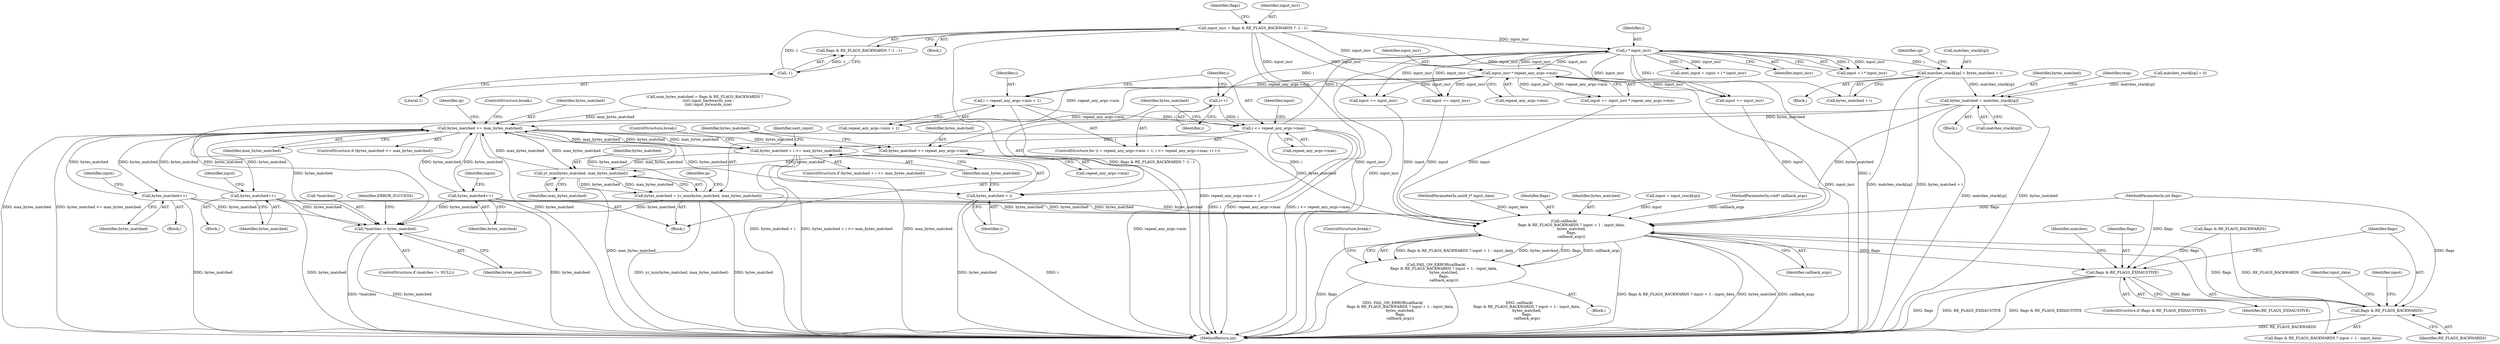 digraph "0_yara_992480c30f75943e9cd6245bb2015c7737f9b661@integer" {
"1000413" [label="(Call,matches_stack[sp] = bytes_matched + i)"];
"1000374" [label="(Call,i * input_incr)"];
"1000355" [label="(Call,i <= repeat_any_args->max)"];
"1000348" [label="(Call,i = repeat_any_args->min + 1)"];
"1000424" [label="(Call,input_incr * repeat_any_args->min)"];
"1000147" [label="(Call,input_incr = flags & RE_FLAGS_BACKWARDS ? -1 : 1)"];
"1000153" [label="(Call,-1)"];
"1000360" [label="(Call,i++)"];
"1000196" [label="(Call,bytes_matched = matches_stack[sp])"];
"1000220" [label="(Call,callback(\n             flags & RE_FLAGS_BACKWARDS ? input + 1 : input_data,\n             bytes_matched,\n             flags,\n             callback_args))"];
"1000215" [label="(Call,flags & RE_FLAGS_EXHAUSTIVE)"];
"1000222" [label="(Call,flags & RE_FLAGS_BACKWARDS)"];
"1000219" [label="(Call,FAIL_ON_ERROR(callback(\n             flags & RE_FLAGS_BACKWARDS ? input + 1 : input_data,\n             bytes_matched,\n             flags,\n             callback_args)))"];
"1000239" [label="(Call,*matches = bytes_matched)"];
"1000246" [label="(Call,bytes_matched >= max_bytes_matched)"];
"1000264" [label="(Call,bytes_matched++)"];
"1000307" [label="(Call,bytes_matched++)"];
"1000322" [label="(Call,bytes_matched++)"];
"1000364" [label="(Call,bytes_matched + i >= max_bytes_matched)"];
"1000436" [label="(Call,yr_min(bytes_matched, max_bytes_matched))"];
"1000434" [label="(Call,bytes_matched = yr_min(bytes_matched, max_bytes_matched))"];
"1000365" [label="(Call,bytes_matched + i)"];
"1000429" [label="(Call,bytes_matched += repeat_any_args->min)"];
"1000440" [label="(Identifier,ip)"];
"1000429" [label="(Call,bytes_matched += repeat_any_args->min)"];
"1000249" [label="(ControlStructure,break;)"];
"1000347" [label="(ControlStructure,for (i = repeat_any_args->min + 1; i <= repeat_any_args->max; i++))"];
"1000437" [label="(Identifier,bytes_matched)"];
"1000349" [label="(Identifier,i)"];
"1000323" [label="(Identifier,bytes_matched)"];
"1000414" [label="(Call,matches_stack[sp])"];
"1000413" [label="(Call,matches_stack[sp] = bytes_matched + i)"];
"1000435" [label="(Identifier,bytes_matched)"];
"1000264" [label="(Call,bytes_matched++)"];
"1000183" [label="(Block,)"];
"1000198" [label="(Call,matches_stack[sp])"];
"1000102" [label="(MethodParameterIn,uint8_t* input_data)"];
"1000417" [label="(Call,bytes_matched + i)"];
"1000248" [label="(Identifier,max_bytes_matched)"];
"1000357" [label="(Call,repeat_any_args->max)"];
"1000223" [label="(Identifier,flags)"];
"1000240" [label="(Call,*matches)"];
"1000247" [label="(Identifier,bytes_matched)"];
"1000215" [label="(Call,flags & RE_FLAGS_EXHAUSTIVE)"];
"1000423" [label="(Identifier,input)"];
"1000310" [label="(Identifier,input)"];
"1000253" [label="(Block,)"];
"1000309" [label="(Call,input += input_incr)"];
"1000105" [label="(MethodParameterIn,int flags)"];
"1000221" [label="(Call,flags & RE_FLAGS_BACKWARDS ? input + 1 : input_data)"];
"1000228" [label="(Identifier,input_data)"];
"1000222" [label="(Call,flags & RE_FLAGS_BACKWARDS)"];
"1000231" [label="(Identifier,callback_args)"];
"1000363" [label="(ControlStructure,if (bytes_matched + i >= max_bytes_matched))"];
"1000109" [label="(Block,)"];
"1000217" [label="(Identifier,RE_FLAGS_EXHAUSTIVE)"];
"1000430" [label="(Identifier,bytes_matched)"];
"1000370" [label="(Call,next_input = input + i * input_incr)"];
"1000153" [label="(Call,-1)"];
"1000425" [label="(Identifier,input_incr)"];
"1000135" [label="(Call,max_bytes_matched = flags & RE_FLAGS_BACKWARDS ?\n      (int) input_backwards_size :\n      (int) input_forwards_size)"];
"1000355" [label="(Call,i <= repeat_any_args->max)"];
"1000306" [label="(Block,)"];
"1000214" [label="(ControlStructure,if (flags & RE_FLAGS_EXHAUSTIVE))"];
"1000307" [label="(Call,bytes_matched++)"];
"1000232" [label="(ControlStructure,break;)"];
"1000242" [label="(Identifier,bytes_matched)"];
"1000230" [label="(Identifier,flags)"];
"1000158" [label="(Identifier,flags)"];
"1000348" [label="(Call,i = repeat_any_args->min + 1)"];
"1000229" [label="(Identifier,bytes_matched)"];
"1000364" [label="(Call,bytes_matched + i >= max_bytes_matched)"];
"1000267" [label="(Identifier,input)"];
"1000438" [label="(Identifier,max_bytes_matched)"];
"1000252" [label="(Identifier,ip)"];
"1000360" [label="(Call,i++)"];
"1000368" [label="(Identifier,max_bytes_matched)"];
"1000149" [label="(Call,flags & RE_FLAGS_BACKWARDS ? -1 : 1)"];
"1000367" [label="(Identifier,i)"];
"1000239" [label="(Call,*matches = bytes_matched)"];
"1000235" [label="(ControlStructure,if (matches != NULL))"];
"1000244" [label="(Identifier,ERROR_SUCCESS)"];
"1000375" [label="(Identifier,i)"];
"1000376" [label="(Identifier,input_incr)"];
"1000237" [label="(Identifier,matches)"];
"1000219" [label="(Call,FAIL_ON_ERROR(callback(\n             flags & RE_FLAGS_BACKWARDS ? input + 1 : input_data,\n             bytes_matched,\n             flags,\n             callback_args)))"];
"1000369" [label="(ControlStructure,break;)"];
"1000218" [label="(Block,)"];
"1000220" [label="(Call,callback(\n             flags & RE_FLAGS_BACKWARDS ? input + 1 : input_data,\n             bytes_matched,\n             flags,\n             callback_args))"];
"1000322" [label="(Call,bytes_matched++)"];
"1000148" [label="(Identifier,input_incr)"];
"1000325" [label="(Identifier,input)"];
"1000191" [label="(Call,input = input_stack[sp])"];
"1000224" [label="(Identifier,RE_FLAGS_BACKWARDS)"];
"1000426" [label="(Call,repeat_any_args->min)"];
"1000372" [label="(Call,input + i * input_incr)"];
"1000436" [label="(Call,yr_min(bytes_matched, max_bytes_matched))"];
"1000324" [label="(Call,input += input_incr)"];
"1000216" [label="(Identifier,flags)"];
"1000308" [label="(Identifier,bytes_matched)"];
"1000263" [label="(Block,)"];
"1000245" [label="(ControlStructure,if (bytes_matched >= max_bytes_matched))"];
"1000197" [label="(Identifier,bytes_matched)"];
"1000374" [label="(Call,i * input_incr)"];
"1000356" [label="(Identifier,i)"];
"1000107" [label="(MethodParameterIn,void* callback_args)"];
"1000226" [label="(Identifier,input)"];
"1000365" [label="(Call,bytes_matched + i)"];
"1000154" [label="(Literal,1)"];
"1000431" [label="(Call,repeat_any_args->min)"];
"1000421" [label="(Identifier,sp)"];
"1000147" [label="(Call,input_incr = flags & RE_FLAGS_BACKWARDS ? -1 : 1)"];
"1000371" [label="(Identifier,next_input)"];
"1000202" [label="(Identifier,stop)"];
"1000172" [label="(Call,matches_stack[sp] = 0)"];
"1000350" [label="(Call,repeat_any_args->min + 1)"];
"1000457" [label="(MethodReturn,int)"];
"1000266" [label="(Call,input += input_incr)"];
"1000424" [label="(Call,input_incr * repeat_any_args->min)"];
"1000395" [label="(Block,)"];
"1000422" [label="(Call,input += input_incr * repeat_any_args->min)"];
"1000361" [label="(Identifier,i)"];
"1000157" [label="(Call,flags & RE_FLAGS_BACKWARDS)"];
"1000366" [label="(Identifier,bytes_matched)"];
"1000434" [label="(Call,bytes_matched = yr_min(bytes_matched, max_bytes_matched))"];
"1000265" [label="(Identifier,bytes_matched)"];
"1000246" [label="(Call,bytes_matched >= max_bytes_matched)"];
"1000196" [label="(Call,bytes_matched = matches_stack[sp])"];
"1000413" -> "1000395"  [label="AST: "];
"1000413" -> "1000417"  [label="CFG: "];
"1000414" -> "1000413"  [label="AST: "];
"1000417" -> "1000413"  [label="AST: "];
"1000421" -> "1000413"  [label="CFG: "];
"1000413" -> "1000457"  [label="DDG: matches_stack[sp]"];
"1000413" -> "1000457"  [label="DDG: bytes_matched + i"];
"1000413" -> "1000196"  [label="DDG: matches_stack[sp]"];
"1000374" -> "1000413"  [label="DDG: i"];
"1000374" -> "1000372"  [label="AST: "];
"1000374" -> "1000376"  [label="CFG: "];
"1000375" -> "1000374"  [label="AST: "];
"1000376" -> "1000374"  [label="AST: "];
"1000372" -> "1000374"  [label="CFG: "];
"1000374" -> "1000457"  [label="DDG: input_incr"];
"1000374" -> "1000457"  [label="DDG: i"];
"1000374" -> "1000266"  [label="DDG: input_incr"];
"1000374" -> "1000309"  [label="DDG: input_incr"];
"1000374" -> "1000324"  [label="DDG: input_incr"];
"1000374" -> "1000360"  [label="DDG: i"];
"1000374" -> "1000370"  [label="DDG: i"];
"1000374" -> "1000370"  [label="DDG: input_incr"];
"1000374" -> "1000372"  [label="DDG: i"];
"1000374" -> "1000372"  [label="DDG: input_incr"];
"1000355" -> "1000374"  [label="DDG: i"];
"1000424" -> "1000374"  [label="DDG: input_incr"];
"1000147" -> "1000374"  [label="DDG: input_incr"];
"1000374" -> "1000417"  [label="DDG: i"];
"1000374" -> "1000424"  [label="DDG: input_incr"];
"1000355" -> "1000347"  [label="AST: "];
"1000355" -> "1000357"  [label="CFG: "];
"1000356" -> "1000355"  [label="AST: "];
"1000357" -> "1000355"  [label="AST: "];
"1000366" -> "1000355"  [label="CFG: "];
"1000423" -> "1000355"  [label="CFG: "];
"1000355" -> "1000457"  [label="DDG: i"];
"1000355" -> "1000457"  [label="DDG: repeat_any_args->max"];
"1000355" -> "1000457"  [label="DDG: i <= repeat_any_args->max"];
"1000348" -> "1000355"  [label="DDG: i"];
"1000360" -> "1000355"  [label="DDG: i"];
"1000355" -> "1000364"  [label="DDG: i"];
"1000355" -> "1000365"  [label="DDG: i"];
"1000348" -> "1000347"  [label="AST: "];
"1000348" -> "1000350"  [label="CFG: "];
"1000349" -> "1000348"  [label="AST: "];
"1000350" -> "1000348"  [label="AST: "];
"1000356" -> "1000348"  [label="CFG: "];
"1000348" -> "1000457"  [label="DDG: repeat_any_args->min + 1"];
"1000424" -> "1000348"  [label="DDG: repeat_any_args->min"];
"1000424" -> "1000422"  [label="AST: "];
"1000424" -> "1000426"  [label="CFG: "];
"1000425" -> "1000424"  [label="AST: "];
"1000426" -> "1000424"  [label="AST: "];
"1000422" -> "1000424"  [label="CFG: "];
"1000424" -> "1000457"  [label="DDG: input_incr"];
"1000424" -> "1000266"  [label="DDG: input_incr"];
"1000424" -> "1000309"  [label="DDG: input_incr"];
"1000424" -> "1000324"  [label="DDG: input_incr"];
"1000424" -> "1000350"  [label="DDG: repeat_any_args->min"];
"1000424" -> "1000422"  [label="DDG: input_incr"];
"1000424" -> "1000422"  [label="DDG: repeat_any_args->min"];
"1000147" -> "1000424"  [label="DDG: input_incr"];
"1000424" -> "1000429"  [label="DDG: repeat_any_args->min"];
"1000147" -> "1000109"  [label="AST: "];
"1000147" -> "1000149"  [label="CFG: "];
"1000148" -> "1000147"  [label="AST: "];
"1000149" -> "1000147"  [label="AST: "];
"1000158" -> "1000147"  [label="CFG: "];
"1000147" -> "1000457"  [label="DDG: flags & RE_FLAGS_BACKWARDS ? -1 : 1"];
"1000147" -> "1000457"  [label="DDG: input_incr"];
"1000153" -> "1000147"  [label="DDG: 1"];
"1000147" -> "1000266"  [label="DDG: input_incr"];
"1000147" -> "1000309"  [label="DDG: input_incr"];
"1000147" -> "1000324"  [label="DDG: input_incr"];
"1000153" -> "1000149"  [label="AST: "];
"1000153" -> "1000154"  [label="CFG: "];
"1000154" -> "1000153"  [label="AST: "];
"1000149" -> "1000153"  [label="CFG: "];
"1000153" -> "1000149"  [label="DDG: 1"];
"1000360" -> "1000347"  [label="AST: "];
"1000360" -> "1000361"  [label="CFG: "];
"1000361" -> "1000360"  [label="AST: "];
"1000356" -> "1000360"  [label="CFG: "];
"1000196" -> "1000183"  [label="AST: "];
"1000196" -> "1000198"  [label="CFG: "];
"1000197" -> "1000196"  [label="AST: "];
"1000198" -> "1000196"  [label="AST: "];
"1000202" -> "1000196"  [label="CFG: "];
"1000196" -> "1000457"  [label="DDG: bytes_matched"];
"1000196" -> "1000457"  [label="DDG: matches_stack[sp]"];
"1000172" -> "1000196"  [label="DDG: matches_stack[sp]"];
"1000196" -> "1000220"  [label="DDG: bytes_matched"];
"1000196" -> "1000239"  [label="DDG: bytes_matched"];
"1000196" -> "1000246"  [label="DDG: bytes_matched"];
"1000220" -> "1000219"  [label="AST: "];
"1000220" -> "1000231"  [label="CFG: "];
"1000221" -> "1000220"  [label="AST: "];
"1000229" -> "1000220"  [label="AST: "];
"1000230" -> "1000220"  [label="AST: "];
"1000231" -> "1000220"  [label="AST: "];
"1000219" -> "1000220"  [label="CFG: "];
"1000220" -> "1000457"  [label="DDG: flags & RE_FLAGS_BACKWARDS ? input + 1 : input_data"];
"1000220" -> "1000457"  [label="DDG: bytes_matched"];
"1000220" -> "1000457"  [label="DDG: callback_args"];
"1000220" -> "1000457"  [label="DDG: flags"];
"1000220" -> "1000215"  [label="DDG: flags"];
"1000220" -> "1000219"  [label="DDG: flags & RE_FLAGS_BACKWARDS ? input + 1 : input_data"];
"1000220" -> "1000219"  [label="DDG: bytes_matched"];
"1000220" -> "1000219"  [label="DDG: flags"];
"1000220" -> "1000219"  [label="DDG: callback_args"];
"1000309" -> "1000220"  [label="DDG: input"];
"1000266" -> "1000220"  [label="DDG: input"];
"1000422" -> "1000220"  [label="DDG: input"];
"1000324" -> "1000220"  [label="DDG: input"];
"1000191" -> "1000220"  [label="DDG: input"];
"1000102" -> "1000220"  [label="DDG: input_data"];
"1000264" -> "1000220"  [label="DDG: bytes_matched"];
"1000322" -> "1000220"  [label="DDG: bytes_matched"];
"1000307" -> "1000220"  [label="DDG: bytes_matched"];
"1000246" -> "1000220"  [label="DDG: bytes_matched"];
"1000434" -> "1000220"  [label="DDG: bytes_matched"];
"1000222" -> "1000220"  [label="DDG: flags"];
"1000105" -> "1000220"  [label="DDG: flags"];
"1000107" -> "1000220"  [label="DDG: callback_args"];
"1000215" -> "1000214"  [label="AST: "];
"1000215" -> "1000217"  [label="CFG: "];
"1000216" -> "1000215"  [label="AST: "];
"1000217" -> "1000215"  [label="AST: "];
"1000223" -> "1000215"  [label="CFG: "];
"1000237" -> "1000215"  [label="CFG: "];
"1000215" -> "1000457"  [label="DDG: flags"];
"1000215" -> "1000457"  [label="DDG: RE_FLAGS_EXHAUSTIVE"];
"1000215" -> "1000457"  [label="DDG: flags & RE_FLAGS_EXHAUSTIVE"];
"1000157" -> "1000215"  [label="DDG: flags"];
"1000105" -> "1000215"  [label="DDG: flags"];
"1000215" -> "1000222"  [label="DDG: flags"];
"1000222" -> "1000221"  [label="AST: "];
"1000222" -> "1000224"  [label="CFG: "];
"1000223" -> "1000222"  [label="AST: "];
"1000224" -> "1000222"  [label="AST: "];
"1000226" -> "1000222"  [label="CFG: "];
"1000228" -> "1000222"  [label="CFG: "];
"1000222" -> "1000457"  [label="DDG: RE_FLAGS_BACKWARDS"];
"1000105" -> "1000222"  [label="DDG: flags"];
"1000157" -> "1000222"  [label="DDG: RE_FLAGS_BACKWARDS"];
"1000219" -> "1000218"  [label="AST: "];
"1000232" -> "1000219"  [label="CFG: "];
"1000219" -> "1000457"  [label="DDG: FAIL_ON_ERROR(callback(\n             flags & RE_FLAGS_BACKWARDS ? input + 1 : input_data,\n             bytes_matched,\n             flags,\n             callback_args))"];
"1000219" -> "1000457"  [label="DDG: callback(\n             flags & RE_FLAGS_BACKWARDS ? input + 1 : input_data,\n             bytes_matched,\n             flags,\n             callback_args)"];
"1000239" -> "1000235"  [label="AST: "];
"1000239" -> "1000242"  [label="CFG: "];
"1000240" -> "1000239"  [label="AST: "];
"1000242" -> "1000239"  [label="AST: "];
"1000244" -> "1000239"  [label="CFG: "];
"1000239" -> "1000457"  [label="DDG: *matches"];
"1000239" -> "1000457"  [label="DDG: bytes_matched"];
"1000264" -> "1000239"  [label="DDG: bytes_matched"];
"1000322" -> "1000239"  [label="DDG: bytes_matched"];
"1000307" -> "1000239"  [label="DDG: bytes_matched"];
"1000246" -> "1000239"  [label="DDG: bytes_matched"];
"1000434" -> "1000239"  [label="DDG: bytes_matched"];
"1000246" -> "1000245"  [label="AST: "];
"1000246" -> "1000248"  [label="CFG: "];
"1000247" -> "1000246"  [label="AST: "];
"1000248" -> "1000246"  [label="AST: "];
"1000249" -> "1000246"  [label="CFG: "];
"1000252" -> "1000246"  [label="CFG: "];
"1000246" -> "1000457"  [label="DDG: max_bytes_matched"];
"1000246" -> "1000457"  [label="DDG: bytes_matched >= max_bytes_matched"];
"1000246" -> "1000457"  [label="DDG: bytes_matched"];
"1000264" -> "1000246"  [label="DDG: bytes_matched"];
"1000322" -> "1000246"  [label="DDG: bytes_matched"];
"1000307" -> "1000246"  [label="DDG: bytes_matched"];
"1000434" -> "1000246"  [label="DDG: bytes_matched"];
"1000135" -> "1000246"  [label="DDG: max_bytes_matched"];
"1000364" -> "1000246"  [label="DDG: max_bytes_matched"];
"1000436" -> "1000246"  [label="DDG: max_bytes_matched"];
"1000246" -> "1000264"  [label="DDG: bytes_matched"];
"1000246" -> "1000307"  [label="DDG: bytes_matched"];
"1000246" -> "1000322"  [label="DDG: bytes_matched"];
"1000246" -> "1000364"  [label="DDG: bytes_matched"];
"1000246" -> "1000364"  [label="DDG: max_bytes_matched"];
"1000246" -> "1000365"  [label="DDG: bytes_matched"];
"1000246" -> "1000429"  [label="DDG: bytes_matched"];
"1000246" -> "1000436"  [label="DDG: max_bytes_matched"];
"1000264" -> "1000263"  [label="AST: "];
"1000264" -> "1000265"  [label="CFG: "];
"1000265" -> "1000264"  [label="AST: "];
"1000267" -> "1000264"  [label="CFG: "];
"1000264" -> "1000457"  [label="DDG: bytes_matched"];
"1000307" -> "1000306"  [label="AST: "];
"1000307" -> "1000308"  [label="CFG: "];
"1000308" -> "1000307"  [label="AST: "];
"1000310" -> "1000307"  [label="CFG: "];
"1000307" -> "1000457"  [label="DDG: bytes_matched"];
"1000322" -> "1000253"  [label="AST: "];
"1000322" -> "1000323"  [label="CFG: "];
"1000323" -> "1000322"  [label="AST: "];
"1000325" -> "1000322"  [label="CFG: "];
"1000322" -> "1000457"  [label="DDG: bytes_matched"];
"1000364" -> "1000363"  [label="AST: "];
"1000364" -> "1000368"  [label="CFG: "];
"1000365" -> "1000364"  [label="AST: "];
"1000368" -> "1000364"  [label="AST: "];
"1000369" -> "1000364"  [label="CFG: "];
"1000371" -> "1000364"  [label="CFG: "];
"1000364" -> "1000457"  [label="DDG: bytes_matched + i"];
"1000364" -> "1000457"  [label="DDG: bytes_matched + i >= max_bytes_matched"];
"1000364" -> "1000457"  [label="DDG: max_bytes_matched"];
"1000364" -> "1000436"  [label="DDG: max_bytes_matched"];
"1000436" -> "1000434"  [label="AST: "];
"1000436" -> "1000438"  [label="CFG: "];
"1000437" -> "1000436"  [label="AST: "];
"1000438" -> "1000436"  [label="AST: "];
"1000434" -> "1000436"  [label="CFG: "];
"1000436" -> "1000457"  [label="DDG: max_bytes_matched"];
"1000436" -> "1000434"  [label="DDG: bytes_matched"];
"1000436" -> "1000434"  [label="DDG: max_bytes_matched"];
"1000429" -> "1000436"  [label="DDG: bytes_matched"];
"1000434" -> "1000253"  [label="AST: "];
"1000435" -> "1000434"  [label="AST: "];
"1000440" -> "1000434"  [label="CFG: "];
"1000434" -> "1000457"  [label="DDG: yr_min(bytes_matched, max_bytes_matched)"];
"1000434" -> "1000457"  [label="DDG: bytes_matched"];
"1000365" -> "1000367"  [label="CFG: "];
"1000366" -> "1000365"  [label="AST: "];
"1000367" -> "1000365"  [label="AST: "];
"1000368" -> "1000365"  [label="CFG: "];
"1000365" -> "1000457"  [label="DDG: i"];
"1000365" -> "1000457"  [label="DDG: bytes_matched"];
"1000429" -> "1000253"  [label="AST: "];
"1000429" -> "1000431"  [label="CFG: "];
"1000430" -> "1000429"  [label="AST: "];
"1000431" -> "1000429"  [label="AST: "];
"1000435" -> "1000429"  [label="CFG: "];
"1000429" -> "1000457"  [label="DDG: repeat_any_args->min"];
}
